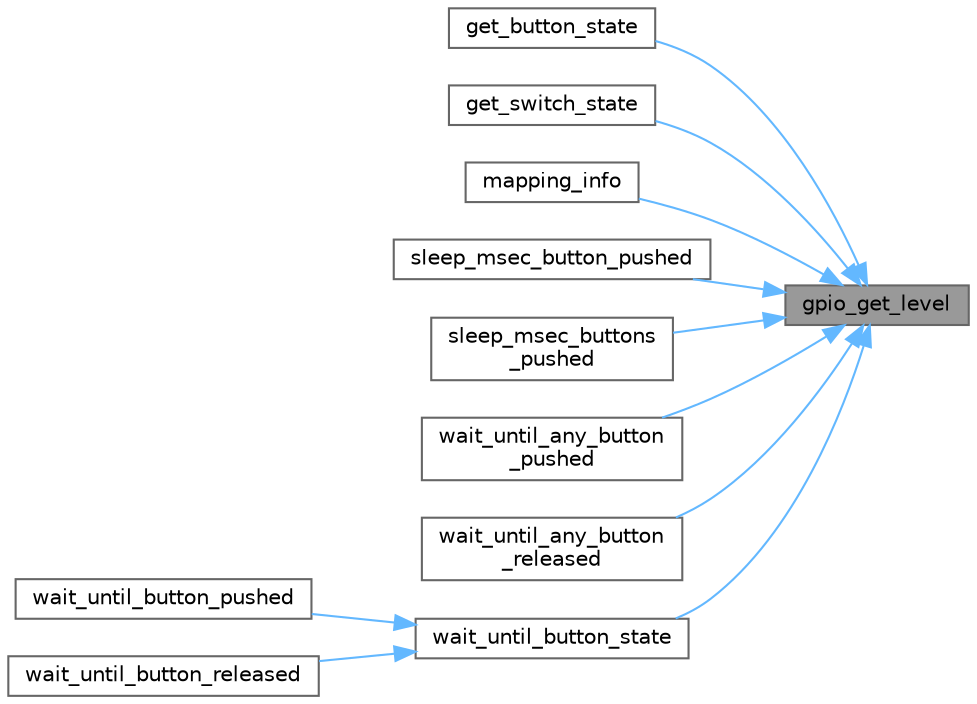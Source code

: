 digraph "gpio_get_level"
{
 // LATEX_PDF_SIZE
  bgcolor="transparent";
  edge [fontname=Helvetica,fontsize=10,labelfontname=Helvetica,labelfontsize=10];
  node [fontname=Helvetica,fontsize=10,shape=box,height=0.2,width=0.4];
  rankdir="RL";
  Node1 [id="Node000001",label="gpio_get_level",height=0.2,width=0.4,color="gray40", fillcolor="grey60", style="filled", fontcolor="black",tooltip="Return the level of the IO pin."];
  Node1 -> Node2 [id="edge1_Node000001_Node000002",dir="back",color="steelblue1",style="solid",tooltip=" "];
  Node2 [id="Node000002",label="get_button_state",height=0.2,width=0.4,color="grey40", fillcolor="white", style="filled",URL="$group__BUTTONS.html#gacc476636216862a61ee78201a3bbe92f",tooltip="Return the state of the button (BUTTON_(NOT_)PUSHED)."];
  Node1 -> Node3 [id="edge2_Node000001_Node000003",dir="back",color="steelblue1",style="solid",tooltip=" "];
  Node3 [id="Node000003",label="get_switch_state",height=0.2,width=0.4,color="grey40", fillcolor="white", style="filled",URL="$group__BUTTONS.html#gac9f62ce663ac190adcc8f2a1df5922fd",tooltip=" "];
  Node1 -> Node4 [id="edge3_Node000001_Node000004",dir="back",color="steelblue1",style="solid",tooltip=" "];
  Node4 [id="Node000004",label="mapping_info",height=0.2,width=0.4,color="grey40", fillcolor="white", style="filled",URL="$group__UTIL.html#gad14cbdc178718d358180c9a1cf83cfc0",tooltip="Displays a table to see where all pins have been mapped, what channels have been linked where and the..."];
  Node1 -> Node5 [id="edge4_Node000001_Node000005",dir="back",color="steelblue1",style="solid",tooltip=" "];
  Node5 [id="Node000005",label="sleep_msec_button_pushed",height=0.2,width=0.4,color="grey40", fillcolor="white", style="filled",URL="$group__BUTTONS.html#ga0cfd4ec403dbb078a31457c34d8e1268",tooltip="Check if the given button is pushed in msec milliseconds. The function does NOT return early."];
  Node1 -> Node6 [id="edge5_Node000001_Node000006",dir="back",color="steelblue1",style="solid",tooltip=" "];
  Node6 [id="Node000006",label="sleep_msec_buttons\l_pushed",height=0.2,width=0.4,color="grey40", fillcolor="white", style="filled",URL="$group__BUTTONS.html#gaf3139cee17ab0d39792d4ed111173854",tooltip="Check if any button is pushed in msec milliseconds. The function does NOT return early."];
  Node1 -> Node7 [id="edge6_Node000001_Node000007",dir="back",color="steelblue1",style="solid",tooltip=" "];
  Node7 [id="Node000007",label="wait_until_any_button\l_pushed",height=0.2,width=0.4,color="grey40", fillcolor="white", style="filled",URL="$group__BUTTONS.html#ga3249cfa7eaa3dc7217b466e2bd1d6067",tooltip="Wait until any button is not pushed (which may be immediately)."];
  Node1 -> Node8 [id="edge7_Node000001_Node000008",dir="back",color="steelblue1",style="solid",tooltip=" "];
  Node8 [id="Node000008",label="wait_until_any_button\l_released",height=0.2,width=0.4,color="grey40", fillcolor="white", style="filled",URL="$group__BUTTONS.html#ga5c79a6880ef76e1f96407fb9a1aa8774",tooltip="Wait until the given button is not pushed (which may be immediately)."];
  Node1 -> Node9 [id="edge8_Node000001_Node000009",dir="back",color="steelblue1",style="solid",tooltip=" "];
  Node9 [id="Node000009",label="wait_until_button_state",height=0.2,width=0.4,color="grey40", fillcolor="white", style="filled",URL="$group__BUTTONS.html#ga75a555075662ca2a8a4be526adeb37b3",tooltip="Wait until the given button is in state (which may be immediately)."];
  Node9 -> Node10 [id="edge9_Node000009_Node000010",dir="back",color="steelblue1",style="solid",tooltip=" "];
  Node10 [id="Node000010",label="wait_until_button_pushed",height=0.2,width=0.4,color="grey40", fillcolor="white", style="filled",URL="$group__BUTTONS.html#ga1635729112b5af83feee6a4255cc2373",tooltip="Wait until the given button is pushed (which may be immediately)."];
  Node9 -> Node11 [id="edge10_Node000009_Node000011",dir="back",color="steelblue1",style="solid",tooltip=" "];
  Node11 [id="Node000011",label="wait_until_button_released",height=0.2,width=0.4,color="grey40", fillcolor="white", style="filled",URL="$group__BUTTONS.html#gaa3646a1a39ebd3d5d8f375c4352e4d8b",tooltip="Wait until the given button is not pushed (which may be immediately)."];
}
